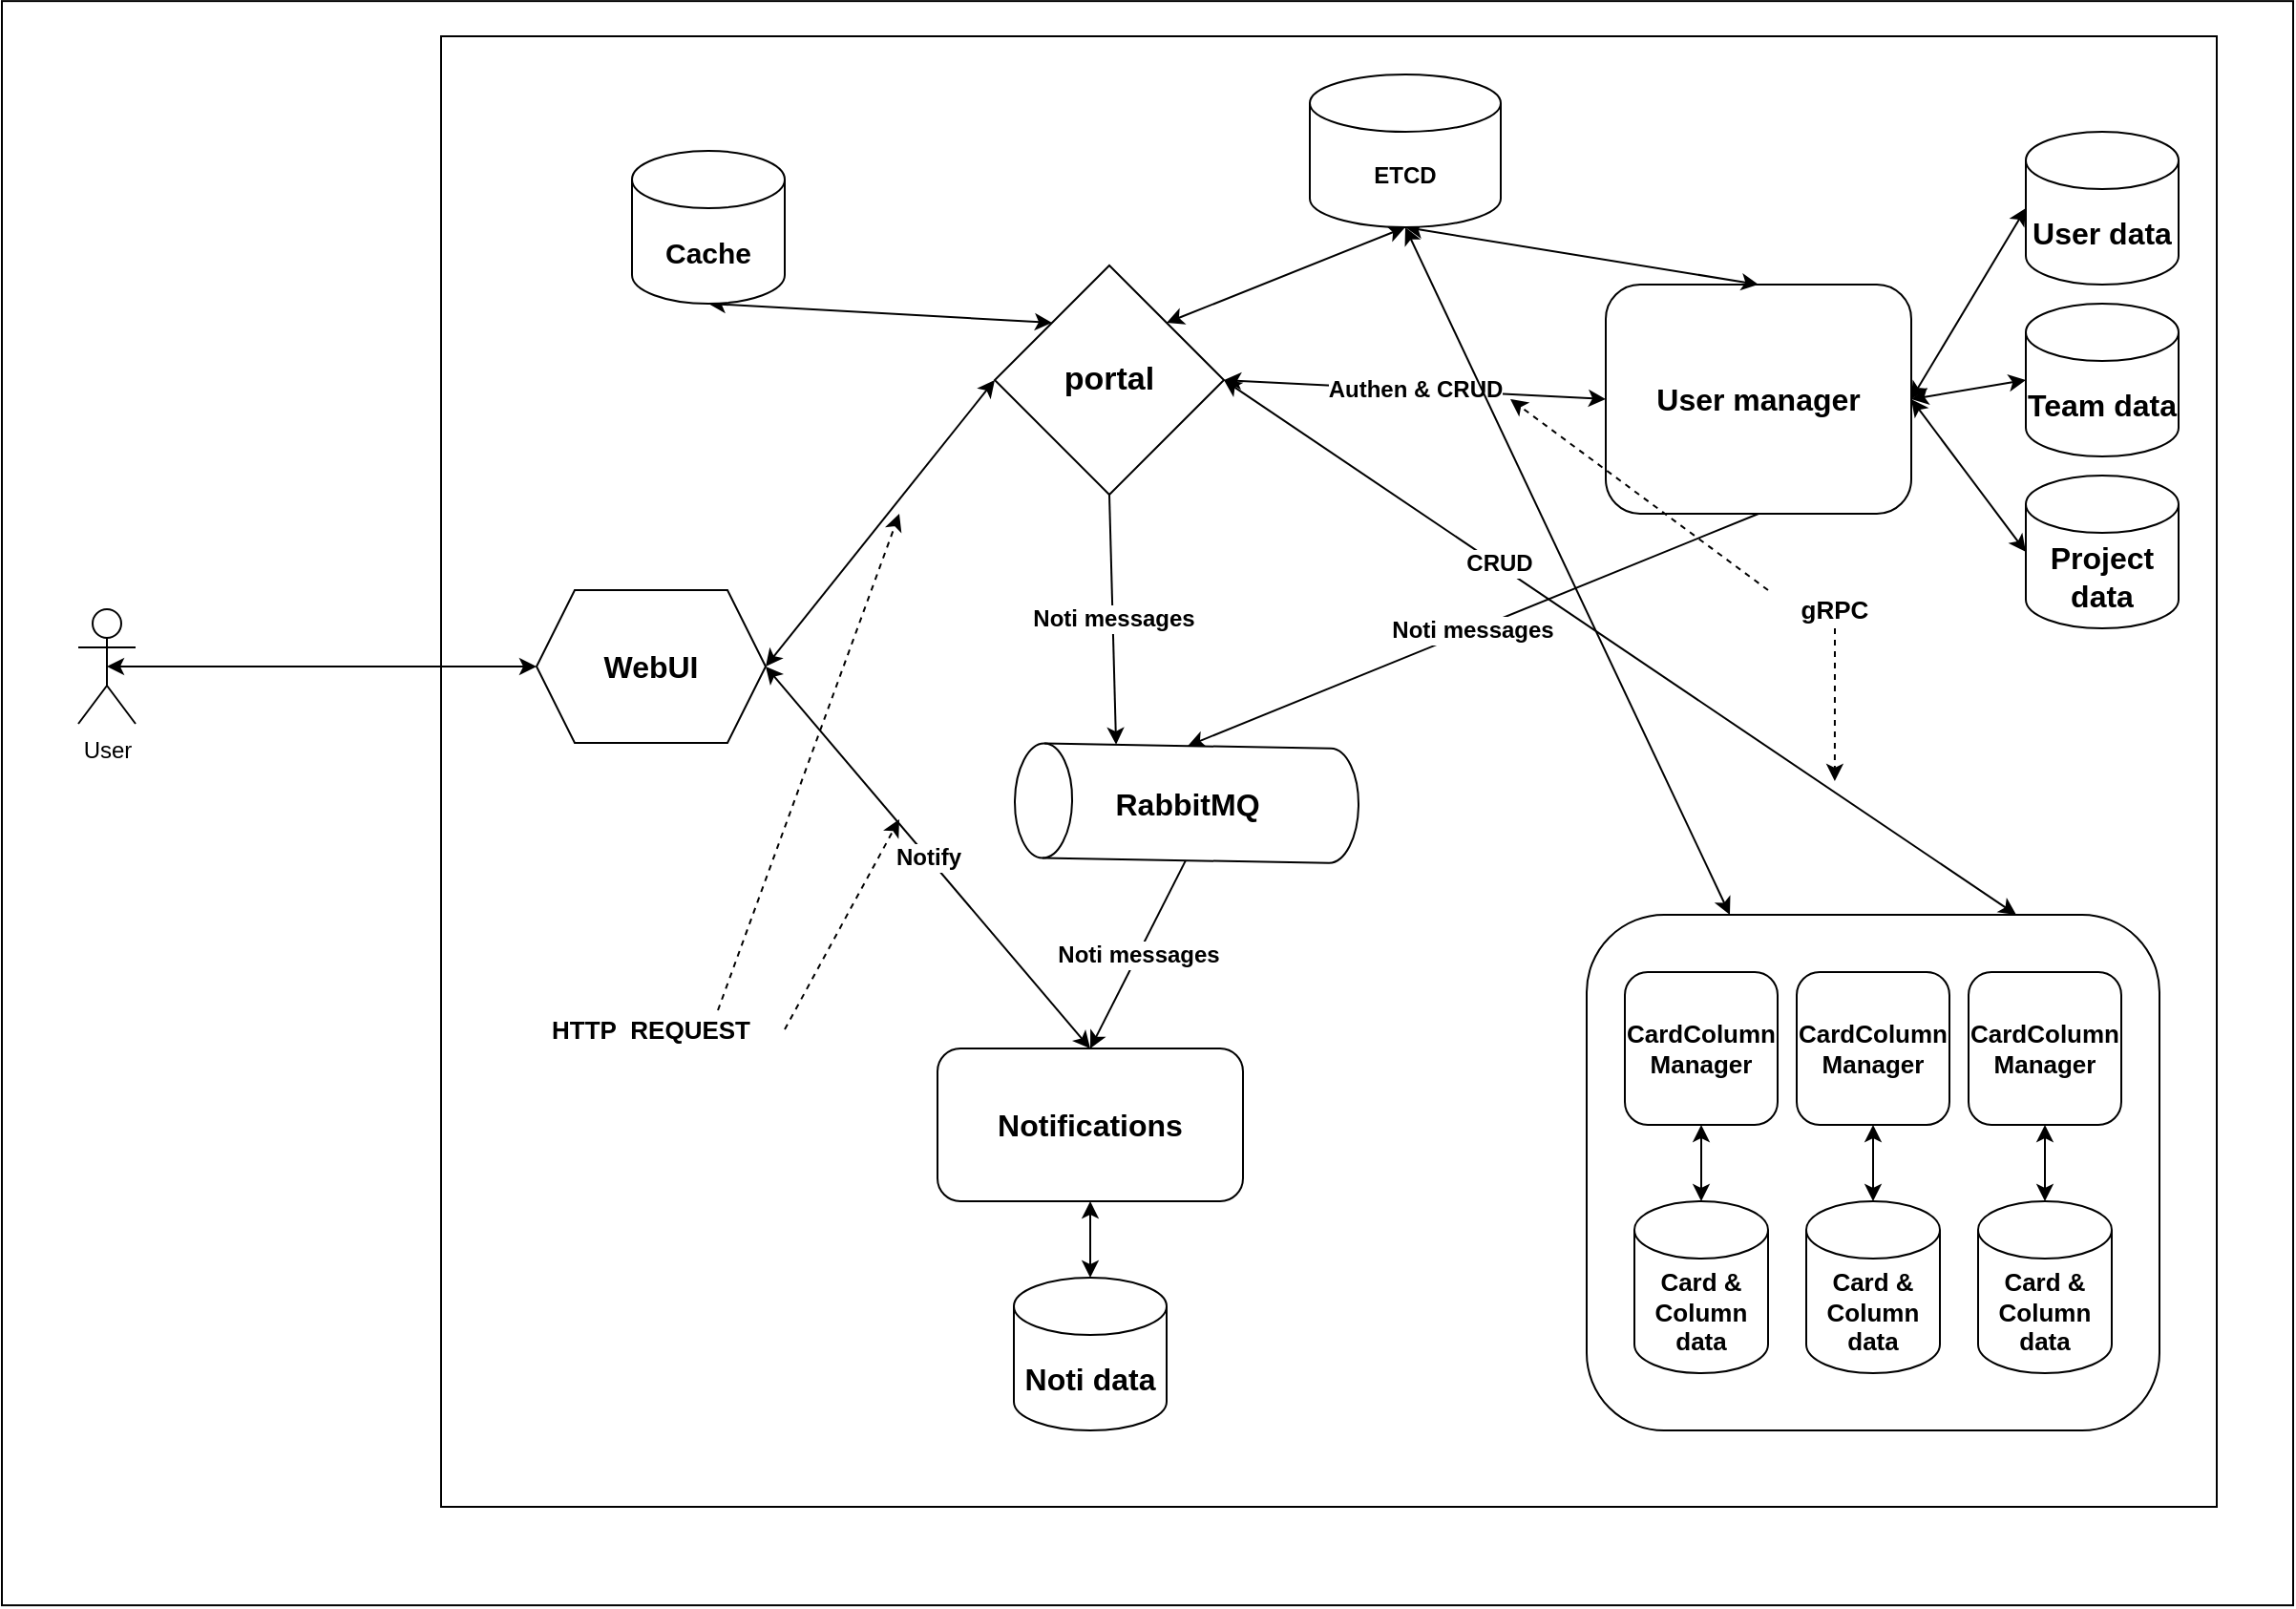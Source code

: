 <mxfile>
    <diagram id="iqm5rLYxmLVTFFrHTDXE" name="Page-1">
        <mxGraphModel dx="2591" dy="2095" grid="1" gridSize="10" guides="1" tooltips="1" connect="1" arrows="1" fold="1" page="1" pageScale="1" pageWidth="850" pageHeight="1100" math="0" shadow="0">
            <root>
                <mxCell id="0"/>
                <mxCell id="1" parent="0"/>
                <mxCell id="yFjYXunEwzR2AymOpxKN-41" value="" style="rounded=0;whiteSpace=wrap;html=1;" parent="1" vertex="1">
                    <mxGeometry x="-310" y="-68.43" width="1200" height="840" as="geometry"/>
                </mxCell>
                <mxCell id="yFjYXunEwzR2AymOpxKN-40" value="" style="rounded=0;whiteSpace=wrap;html=1;" parent="1" vertex="1">
                    <mxGeometry x="-80" y="-50" width="930" height="770" as="geometry"/>
                </mxCell>
                <mxCell id="yFjYXunEwzR2AymOpxKN-9" value="&lt;b&gt;&lt;font style=&quot;font-size: 16px&quot;&gt;User data&lt;/font&gt;&lt;/b&gt;" style="shape=cylinder3;whiteSpace=wrap;html=1;boundedLbl=1;backgroundOutline=1;size=15;" parent="1" vertex="1">
                    <mxGeometry x="750" width="80" height="80" as="geometry"/>
                </mxCell>
                <mxCell id="yFjYXunEwzR2AymOpxKN-31" style="edgeStyle=none;rounded=0;orthogonalLoop=1;jettySize=auto;html=1;exitX=0.5;exitY=0.5;exitDx=0;exitDy=0;exitPerimeter=0;entryX=0;entryY=0.5;entryDx=0;entryDy=0;startArrow=classic;startFill=1;" parent="1" source="yFjYXunEwzR2AymOpxKN-28" target="yFjYXunEwzR2AymOpxKN-30" edge="1">
                    <mxGeometry relative="1" as="geometry"/>
                </mxCell>
                <mxCell id="yFjYXunEwzR2AymOpxKN-28" value="User" style="shape=umlActor;verticalLabelPosition=bottom;verticalAlign=top;html=1;outlineConnect=0;" parent="1" vertex="1">
                    <mxGeometry x="-270" y="250" width="30" height="60" as="geometry"/>
                </mxCell>
                <mxCell id="yFjYXunEwzR2AymOpxKN-11" style="rounded=0;orthogonalLoop=1;jettySize=auto;html=1;exitX=1;exitY=0.5;exitDx=0;exitDy=0;entryX=0;entryY=0.5;entryDx=0;entryDy=0;entryPerimeter=0;startArrow=classic;startFill=1;" parent="1" source="yFjYXunEwzR2AymOpxKN-3" target="yFjYXunEwzR2AymOpxKN-9" edge="1">
                    <mxGeometry relative="1" as="geometry"/>
                </mxCell>
                <mxCell id="yFjYXunEwzR2AymOpxKN-32" style="edgeStyle=none;rounded=0;orthogonalLoop=1;jettySize=auto;html=1;exitX=1;exitY=0.5;exitDx=0;exitDy=0;entryX=0;entryY=0.5;entryDx=0;entryDy=0;startArrow=classic;startFill=1;" parent="1" source="yFjYXunEwzR2AymOpxKN-30" target="yFjYXunEwzR2AymOpxKN-2" edge="1">
                    <mxGeometry relative="1" as="geometry">
                        <Array as="points"/>
                    </mxGeometry>
                </mxCell>
                <mxCell id="yFjYXunEwzR2AymOpxKN-30" value="&lt;b&gt;&lt;font style=&quot;font-size: 16px&quot;&gt;WebUI&lt;/font&gt;&lt;/b&gt;" style="shape=hexagon;perimeter=hexagonPerimeter2;whiteSpace=wrap;html=1;fixedSize=1;" parent="1" vertex="1">
                    <mxGeometry x="-30" y="240" width="120" height="80" as="geometry"/>
                </mxCell>
                <mxCell id="yFjYXunEwzR2AymOpxKN-34" value="Notify" style="edgeStyle=none;rounded=0;orthogonalLoop=1;jettySize=auto;html=1;exitX=0.5;exitY=0;exitDx=0;exitDy=0;entryX=1;entryY=0.5;entryDx=0;entryDy=0;startArrow=classic;startFill=1;fontSize=12;fontStyle=1" parent="1" source="yFjYXunEwzR2AymOpxKN-33" target="yFjYXunEwzR2AymOpxKN-30" edge="1">
                    <mxGeometry relative="1" as="geometry"/>
                </mxCell>
                <mxCell id="EPodc2aJUicvc6F8G4u2-12" value="&lt;b&gt;Noti messages&lt;/b&gt;" style="edgeStyle=none;rounded=0;orthogonalLoop=1;jettySize=auto;html=1;exitX=0.5;exitY=1;exitDx=0;exitDy=0;entryX=1;entryY=0;entryDx=0;entryDy=52.5;entryPerimeter=0;fontSize=12;" parent="1" source="yFjYXunEwzR2AymOpxKN-2" target="EPodc2aJUicvc6F8G4u2-5" edge="1">
                    <mxGeometry relative="1" as="geometry"/>
                </mxCell>
                <mxCell id="yFjYXunEwzR2AymOpxKN-2" value="&lt;font style=&quot;font-size: 17px&quot;&gt;&lt;b&gt;portal&lt;/b&gt;&lt;/font&gt;" style="rhombus;whiteSpace=wrap;html=1;" parent="1" vertex="1">
                    <mxGeometry x="210" y="70" width="120" height="120" as="geometry"/>
                </mxCell>
                <mxCell id="EPodc2aJUicvc6F8G4u2-13" value="&lt;b&gt;Noti messages&lt;/b&gt;" style="edgeStyle=none;rounded=0;orthogonalLoop=1;jettySize=auto;html=1;exitX=0.5;exitY=1;exitDx=0;exitDy=0;entryX=1;entryY=0.5;entryDx=0;entryDy=0;entryPerimeter=0;fontSize=12;" parent="1" source="yFjYXunEwzR2AymOpxKN-3" target="EPodc2aJUicvc6F8G4u2-5" edge="1">
                    <mxGeometry relative="1" as="geometry"/>
                </mxCell>
                <mxCell id="yFjYXunEwzR2AymOpxKN-3" value="&lt;font style=&quot;font-size: 16px&quot;&gt;&lt;b&gt;User manager&lt;/b&gt;&lt;/font&gt;" style="rounded=1;whiteSpace=wrap;html=1;" parent="1" vertex="1">
                    <mxGeometry x="530" y="80" width="160" height="120" as="geometry"/>
                </mxCell>
                <mxCell id="yFjYXunEwzR2AymOpxKN-26" value="&lt;font style=&quot;font-size: 12px&quot;&gt;&lt;b&gt;Authen &amp;amp; CRUD&lt;/b&gt;&lt;/font&gt;" style="edgeStyle=none;rounded=0;orthogonalLoop=1;jettySize=auto;html=1;exitX=1;exitY=0.5;exitDx=0;exitDy=0;entryX=0;entryY=0.5;entryDx=0;entryDy=0;startArrow=classic;startFill=1;" parent="1" source="yFjYXunEwzR2AymOpxKN-2" target="yFjYXunEwzR2AymOpxKN-3" edge="1">
                    <mxGeometry x="210" y="40" as="geometry"/>
                </mxCell>
                <mxCell id="yFjYXunEwzR2AymOpxKN-10" value="&lt;font style=&quot;font-size: 16px&quot;&gt;&lt;b&gt;Team&amp;nbsp;data&lt;/b&gt;&lt;/font&gt;" style="shape=cylinder3;whiteSpace=wrap;html=1;boundedLbl=1;backgroundOutline=1;size=15;" parent="1" vertex="1">
                    <mxGeometry x="750" y="90" width="80" height="80" as="geometry"/>
                </mxCell>
                <mxCell id="yFjYXunEwzR2AymOpxKN-12" style="edgeStyle=none;rounded=0;orthogonalLoop=1;jettySize=auto;html=1;exitX=1;exitY=0.5;exitDx=0;exitDy=0;entryX=0;entryY=0.5;entryDx=0;entryDy=0;entryPerimeter=0;startArrow=classic;startFill=1;" parent="1" source="yFjYXunEwzR2AymOpxKN-3" target="yFjYXunEwzR2AymOpxKN-10" edge="1">
                    <mxGeometry x="210" y="40" as="geometry"/>
                </mxCell>
                <mxCell id="yFjYXunEwzR2AymOpxKN-13" value="&lt;font style=&quot;font-size: 16px&quot;&gt;&lt;b&gt;Project data&lt;/b&gt;&lt;/font&gt;" style="shape=cylinder3;whiteSpace=wrap;html=1;boundedLbl=1;backgroundOutline=1;size=15;" parent="1" vertex="1">
                    <mxGeometry x="750" y="180" width="80" height="80" as="geometry"/>
                </mxCell>
                <mxCell id="yFjYXunEwzR2AymOpxKN-14" style="edgeStyle=none;rounded=0;orthogonalLoop=1;jettySize=auto;html=1;exitX=1;exitY=0.5;exitDx=0;exitDy=0;entryX=0;entryY=0.5;entryDx=0;entryDy=0;entryPerimeter=0;startArrow=classic;startFill=1;" parent="1" source="yFjYXunEwzR2AymOpxKN-3" target="yFjYXunEwzR2AymOpxKN-13" edge="1">
                    <mxGeometry x="210" y="40" as="geometry"/>
                </mxCell>
                <mxCell id="yFjYXunEwzR2AymOpxKN-23" value="" style="group" parent="1" vertex="1" connectable="0">
                    <mxGeometry x="520" y="410" width="300" height="270" as="geometry"/>
                </mxCell>
                <mxCell id="yFjYXunEwzR2AymOpxKN-22" value="" style="rounded=1;whiteSpace=wrap;html=1;" parent="yFjYXunEwzR2AymOpxKN-23" vertex="1">
                    <mxGeometry width="300" height="270" as="geometry"/>
                </mxCell>
                <mxCell id="yFjYXunEwzR2AymOpxKN-21" value="" style="group" parent="yFjYXunEwzR2AymOpxKN-23" vertex="1" connectable="0">
                    <mxGeometry x="20" y="30" width="260" height="210" as="geometry"/>
                </mxCell>
                <mxCell id="yFjYXunEwzR2AymOpxKN-6" value="&lt;font style=&quot;font-size: 13px&quot;&gt;&lt;b&gt;CardColumn&lt;br&gt;Manager&lt;/b&gt;&lt;/font&gt;" style="rounded=1;whiteSpace=wrap;html=1;" parent="yFjYXunEwzR2AymOpxKN-21" vertex="1">
                    <mxGeometry width="80" height="80" as="geometry"/>
                </mxCell>
                <mxCell id="yFjYXunEwzR2AymOpxKN-7" value="&lt;font style=&quot;font-size: 13px&quot;&gt;&lt;b&gt;&lt;span&gt;CardColumn&lt;/span&gt;&lt;br&gt;&lt;span&gt;Manager&lt;/span&gt;&lt;/b&gt;&lt;/font&gt;" style="rounded=1;whiteSpace=wrap;html=1;" parent="yFjYXunEwzR2AymOpxKN-21" vertex="1">
                    <mxGeometry x="90" width="80" height="80" as="geometry"/>
                </mxCell>
                <mxCell id="yFjYXunEwzR2AymOpxKN-8" value="&lt;font style=&quot;font-size: 13px&quot;&gt;&lt;b&gt;&lt;span&gt;CardColumn&lt;/span&gt;&lt;br&gt;&lt;span&gt;Manager&lt;/span&gt;&lt;/b&gt;&lt;/font&gt;" style="rounded=1;whiteSpace=wrap;html=1;" parent="yFjYXunEwzR2AymOpxKN-21" vertex="1">
                    <mxGeometry x="180" width="80" height="80" as="geometry"/>
                </mxCell>
                <mxCell id="yFjYXunEwzR2AymOpxKN-15" value="&lt;font style=&quot;font-size: 13px&quot;&gt;&lt;b&gt;Card &amp;amp; Column&lt;br&gt;data&lt;/b&gt;&lt;/font&gt;" style="shape=cylinder3;whiteSpace=wrap;html=1;boundedLbl=1;backgroundOutline=1;size=15;" parent="yFjYXunEwzR2AymOpxKN-21" vertex="1">
                    <mxGeometry x="5" y="120" width="70" height="90" as="geometry"/>
                </mxCell>
                <mxCell id="yFjYXunEwzR2AymOpxKN-16" value="&lt;b style=&quot;font-size: 13px&quot;&gt;Card &amp;amp; Column&lt;br&gt;data&lt;/b&gt;" style="shape=cylinder3;whiteSpace=wrap;html=1;boundedLbl=1;backgroundOutline=1;size=15;" parent="yFjYXunEwzR2AymOpxKN-21" vertex="1">
                    <mxGeometry x="95" y="120" width="70" height="90" as="geometry"/>
                </mxCell>
                <mxCell id="yFjYXunEwzR2AymOpxKN-17" value="&lt;b style=&quot;font-size: 13px&quot;&gt;Card &amp;amp; Column&lt;br&gt;data&lt;/b&gt;" style="shape=cylinder3;whiteSpace=wrap;html=1;boundedLbl=1;backgroundOutline=1;size=15;" parent="yFjYXunEwzR2AymOpxKN-21" vertex="1">
                    <mxGeometry x="185" y="120" width="70" height="90" as="geometry"/>
                </mxCell>
                <mxCell id="yFjYXunEwzR2AymOpxKN-20" style="edgeStyle=none;rounded=0;orthogonalLoop=1;jettySize=auto;html=1;exitX=0.5;exitY=1;exitDx=0;exitDy=0;entryX=0.5;entryY=0;entryDx=0;entryDy=0;entryPerimeter=0;startArrow=classic;startFill=1;" parent="yFjYXunEwzR2AymOpxKN-21" source="yFjYXunEwzR2AymOpxKN-6" target="yFjYXunEwzR2AymOpxKN-15" edge="1">
                    <mxGeometry relative="1" as="geometry"/>
                </mxCell>
                <mxCell id="yFjYXunEwzR2AymOpxKN-19" style="edgeStyle=none;rounded=0;orthogonalLoop=1;jettySize=auto;html=1;exitX=0.5;exitY=1;exitDx=0;exitDy=0;entryX=0.5;entryY=0;entryDx=0;entryDy=0;entryPerimeter=0;startArrow=classic;startFill=1;" parent="yFjYXunEwzR2AymOpxKN-21" source="yFjYXunEwzR2AymOpxKN-7" target="yFjYXunEwzR2AymOpxKN-16" edge="1">
                    <mxGeometry relative="1" as="geometry"/>
                </mxCell>
                <mxCell id="yFjYXunEwzR2AymOpxKN-18" style="edgeStyle=none;rounded=0;orthogonalLoop=1;jettySize=auto;html=1;exitX=0.5;exitY=1;exitDx=0;exitDy=0;entryX=0.5;entryY=0;entryDx=0;entryDy=0;entryPerimeter=0;startArrow=classic;startFill=1;" parent="yFjYXunEwzR2AymOpxKN-21" source="yFjYXunEwzR2AymOpxKN-8" target="yFjYXunEwzR2AymOpxKN-17" edge="1">
                    <mxGeometry relative="1" as="geometry"/>
                </mxCell>
                <mxCell id="yFjYXunEwzR2AymOpxKN-24" style="edgeStyle=none;rounded=0;orthogonalLoop=1;jettySize=auto;html=1;entryX=0.75;entryY=0;entryDx=0;entryDy=0;startArrow=classic;startFill=1;fontSize=12;fontStyle=1;exitX=1;exitY=0.5;exitDx=0;exitDy=0;" parent="1" source="yFjYXunEwzR2AymOpxKN-2" target="yFjYXunEwzR2AymOpxKN-22" edge="1">
                    <mxGeometry x="210" y="40" as="geometry">
                        <mxPoint x="330" y="100" as="sourcePoint"/>
                    </mxGeometry>
                </mxCell>
                <mxCell id="yFjYXunEwzR2AymOpxKN-25" value="CRUD" style="edgeLabel;html=1;align=center;verticalAlign=middle;resizable=0;points=[];fontSize=12;fontStyle=1" parent="yFjYXunEwzR2AymOpxKN-24" vertex="1" connectable="0">
                    <mxGeometry x="-0.35" relative="1" as="geometry">
                        <mxPoint x="9" y="5" as="offset"/>
                    </mxGeometry>
                </mxCell>
                <mxCell id="yFjYXunEwzR2AymOpxKN-37" style="edgeStyle=none;rounded=0;orthogonalLoop=1;jettySize=auto;html=1;exitX=0.5;exitY=1;exitDx=0;exitDy=0;entryX=0.5;entryY=0;entryDx=0;entryDy=0;entryPerimeter=0;startArrow=classic;startFill=1;" parent="1" source="yFjYXunEwzR2AymOpxKN-33" target="yFjYXunEwzR2AymOpxKN-36" edge="1">
                    <mxGeometry x="210" y="40" as="geometry"/>
                </mxCell>
                <mxCell id="yFjYXunEwzR2AymOpxKN-33" value="&lt;font style=&quot;font-size: 16px&quot;&gt;&lt;b&gt;Notifications&lt;/b&gt;&lt;/font&gt;" style="rounded=1;whiteSpace=wrap;html=1;" parent="1" vertex="1">
                    <mxGeometry x="180" y="480" width="160" height="80" as="geometry"/>
                </mxCell>
                <mxCell id="yFjYXunEwzR2AymOpxKN-36" value="&lt;font style=&quot;font-size: 16px&quot;&gt;&lt;b&gt;Noti data&lt;/b&gt;&lt;/font&gt;" style="shape=cylinder3;whiteSpace=wrap;html=1;boundedLbl=1;backgroundOutline=1;size=15;" parent="1" vertex="1">
                    <mxGeometry x="220" y="600" width="80" height="80" as="geometry"/>
                </mxCell>
                <mxCell id="EPodc2aJUicvc6F8G4u2-7" value="" style="group" parent="1" vertex="1" connectable="0">
                    <mxGeometry x="220.0" y="320.004" width="181.02" height="63.132" as="geometry"/>
                </mxCell>
                <mxCell id="EPodc2aJUicvc6F8G4u2-5" value="" style="shape=cylinder3;whiteSpace=wrap;html=1;boundedLbl=1;backgroundOutline=1;size=15;rotation=-89;" parent="EPodc2aJUicvc6F8G4u2-7" vertex="1">
                    <mxGeometry x="60.51" y="-58.434" width="60" height="180" as="geometry"/>
                </mxCell>
                <mxCell id="EPodc2aJUicvc6F8G4u2-6" value="&lt;font style=&quot;font-size: 16px&quot;&gt;&lt;b&gt;RabbitMQ&lt;/b&gt;&lt;/font&gt;" style="text;html=1;strokeColor=none;fillColor=none;align=center;verticalAlign=middle;whiteSpace=wrap;rounded=0;" parent="EPodc2aJUicvc6F8G4u2-7" vertex="1">
                    <mxGeometry x="70.51" y="21.566" width="40" height="20" as="geometry"/>
                </mxCell>
                <mxCell id="EPodc2aJUicvc6F8G4u2-11" value="&lt;b&gt;Noti messages&lt;/b&gt;" style="rounded=0;orthogonalLoop=1;jettySize=auto;html=1;exitX=0;exitY=0.5;exitDx=0;exitDy=0;exitPerimeter=0;entryX=0.5;entryY=0;entryDx=0;entryDy=0;fontSize=12;" parent="1" source="EPodc2aJUicvc6F8G4u2-5" target="yFjYXunEwzR2AymOpxKN-33" edge="1">
                    <mxGeometry relative="1" as="geometry"/>
                </mxCell>
                <mxCell id="EPodc2aJUicvc6F8G4u2-16" style="edgeStyle=none;rounded=0;orthogonalLoop=1;jettySize=auto;html=1;exitX=0.75;exitY=0;exitDx=0;exitDy=0;fontSize=13;dashed=1;" parent="1" source="EPodc2aJUicvc6F8G4u2-15" edge="1">
                    <mxGeometry relative="1" as="geometry">
                        <mxPoint x="160" y="200" as="targetPoint"/>
                    </mxGeometry>
                </mxCell>
                <mxCell id="EPodc2aJUicvc6F8G4u2-17" style="edgeStyle=none;rounded=0;orthogonalLoop=1;jettySize=auto;html=1;exitX=1;exitY=0.5;exitDx=0;exitDy=0;dashed=1;fontSize=13;" parent="1" source="EPodc2aJUicvc6F8G4u2-15" edge="1">
                    <mxGeometry relative="1" as="geometry">
                        <mxPoint x="160.0" y="360" as="targetPoint"/>
                    </mxGeometry>
                </mxCell>
                <mxCell id="EPodc2aJUicvc6F8G4u2-15" value="HTTP&amp;nbsp; REQUEST" style="text;html=1;strokeColor=none;fillColor=none;align=center;verticalAlign=middle;whiteSpace=wrap;rounded=0;fontSize=13;fontStyle=1" parent="1" vertex="1">
                    <mxGeometry x="-40" y="460" width="140" height="20" as="geometry"/>
                </mxCell>
                <mxCell id="EPodc2aJUicvc6F8G4u2-19" style="edgeStyle=none;rounded=0;orthogonalLoop=1;jettySize=auto;html=1;exitX=0.25;exitY=0;exitDx=0;exitDy=0;dashed=1;fontSize=13;" parent="1" source="EPodc2aJUicvc6F8G4u2-18" edge="1">
                    <mxGeometry relative="1" as="geometry">
                        <mxPoint x="480" y="140" as="targetPoint"/>
                    </mxGeometry>
                </mxCell>
                <mxCell id="EPodc2aJUicvc6F8G4u2-20" style="edgeStyle=none;rounded=0;orthogonalLoop=1;jettySize=auto;html=1;exitX=0.5;exitY=1;exitDx=0;exitDy=0;dashed=1;fontSize=13;" parent="1" source="EPodc2aJUicvc6F8G4u2-18" edge="1">
                    <mxGeometry relative="1" as="geometry">
                        <mxPoint x="649.941" y="340" as="targetPoint"/>
                    </mxGeometry>
                </mxCell>
                <mxCell id="EPodc2aJUicvc6F8G4u2-18" value="gRPC" style="text;html=1;strokeColor=none;fillColor=none;align=center;verticalAlign=middle;whiteSpace=wrap;rounded=0;fontSize=13;fontStyle=1" parent="1" vertex="1">
                    <mxGeometry x="580" y="240" width="140" height="20" as="geometry"/>
                </mxCell>
                <mxCell id="LH45oCaafLkJ7KbH1Sv5-2" style="rounded=0;orthogonalLoop=1;jettySize=auto;html=1;exitX=0.5;exitY=1;exitDx=0;exitDy=0;exitPerimeter=0;entryX=0;entryY=0;entryDx=0;entryDy=0;startArrow=classic;startFill=1;" parent="1" source="LH45oCaafLkJ7KbH1Sv5-1" target="yFjYXunEwzR2AymOpxKN-2" edge="1">
                    <mxGeometry relative="1" as="geometry"/>
                </mxCell>
                <mxCell id="LH45oCaafLkJ7KbH1Sv5-1" value="&lt;span style=&quot;font-size: 15px&quot;&gt;&lt;b&gt;Cache&lt;/b&gt;&lt;/span&gt;" style="shape=cylinder3;whiteSpace=wrap;html=1;boundedLbl=1;backgroundOutline=1;size=15;" parent="1" vertex="1">
                    <mxGeometry x="20" y="10" width="80" height="80" as="geometry"/>
                </mxCell>
                <mxCell id="3" style="rounded=0;orthogonalLoop=1;jettySize=auto;html=1;exitX=0.5;exitY=1;exitDx=0;exitDy=0;exitPerimeter=0;entryX=1;entryY=0;entryDx=0;entryDy=0;startArrow=classic;startFill=1;" edge="1" parent="1" source="2" target="yFjYXunEwzR2AymOpxKN-2">
                    <mxGeometry relative="1" as="geometry"/>
                </mxCell>
                <mxCell id="4" style="edgeStyle=none;rounded=0;orthogonalLoop=1;jettySize=auto;html=1;exitX=0.5;exitY=1;exitDx=0;exitDy=0;exitPerimeter=0;entryX=0.5;entryY=0;entryDx=0;entryDy=0;startArrow=classic;startFill=1;" edge="1" parent="1" source="2" target="yFjYXunEwzR2AymOpxKN-3">
                    <mxGeometry relative="1" as="geometry"/>
                </mxCell>
                <mxCell id="5" style="edgeStyle=none;rounded=0;orthogonalLoop=1;jettySize=auto;html=1;exitX=0.5;exitY=1;exitDx=0;exitDy=0;exitPerimeter=0;entryX=0.25;entryY=0;entryDx=0;entryDy=0;startArrow=classic;startFill=1;" edge="1" parent="1" source="2" target="yFjYXunEwzR2AymOpxKN-22">
                    <mxGeometry relative="1" as="geometry"/>
                </mxCell>
                <mxCell id="2" value="&lt;b&gt;ETCD&lt;/b&gt;" style="shape=cylinder3;whiteSpace=wrap;html=1;boundedLbl=1;backgroundOutline=1;size=15;" vertex="1" parent="1">
                    <mxGeometry x="375" y="-30" width="100" height="80" as="geometry"/>
                </mxCell>
            </root>
        </mxGraphModel>
    </diagram>
</mxfile>